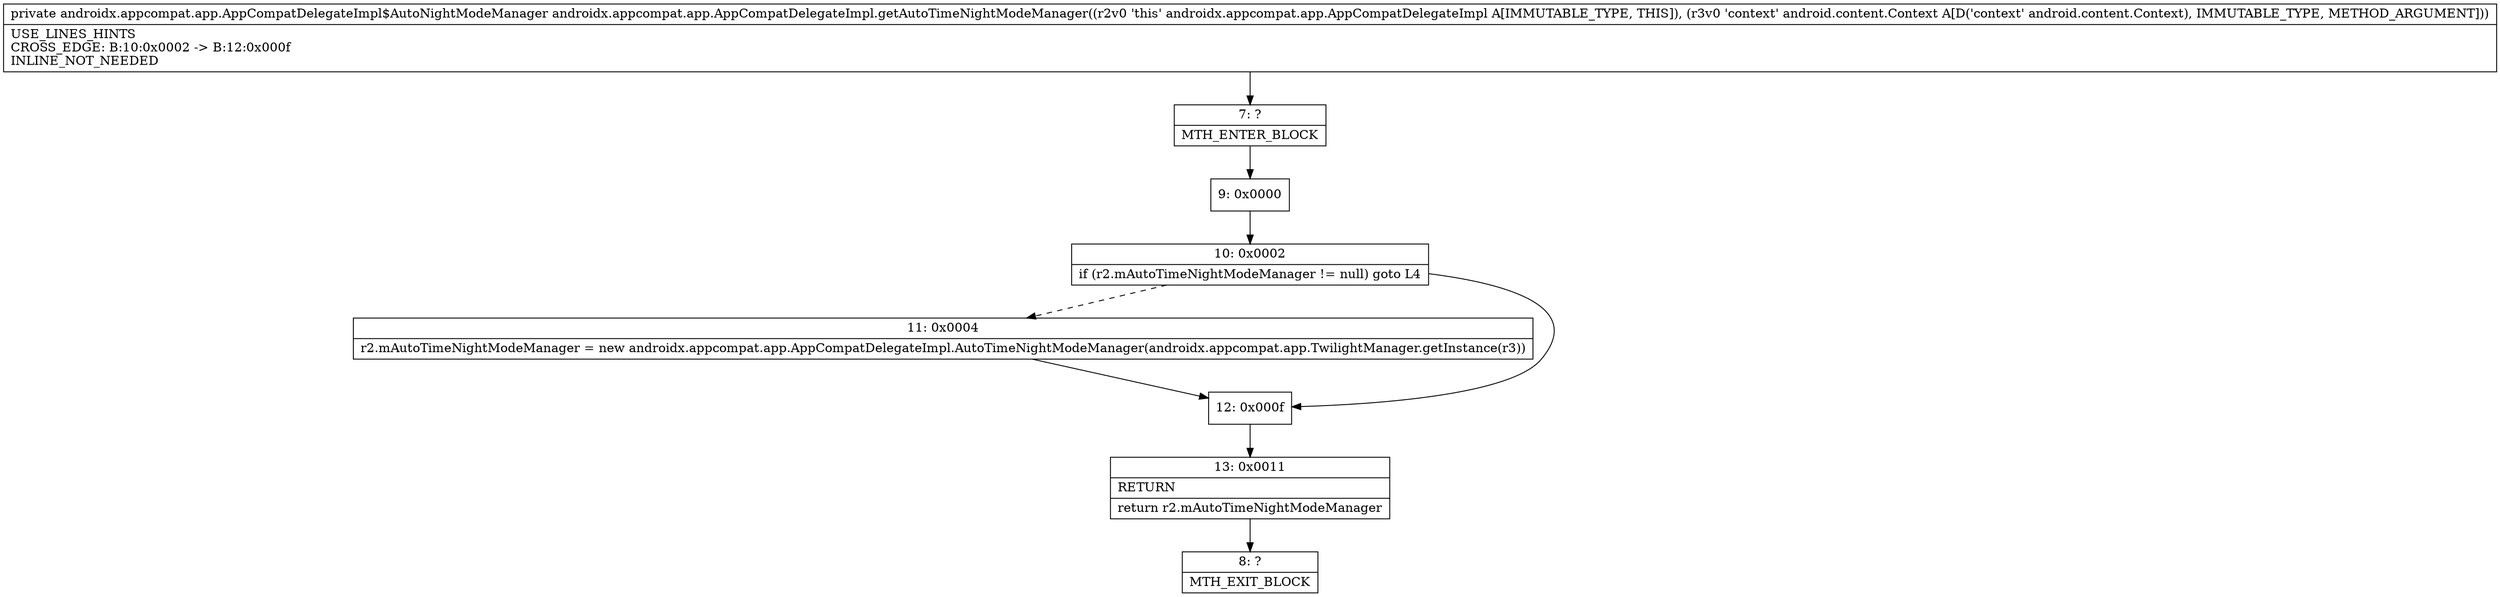 digraph "CFG forandroidx.appcompat.app.AppCompatDelegateImpl.getAutoTimeNightModeManager(Landroid\/content\/Context;)Landroidx\/appcompat\/app\/AppCompatDelegateImpl$AutoNightModeManager;" {
Node_7 [shape=record,label="{7\:\ ?|MTH_ENTER_BLOCK\l}"];
Node_9 [shape=record,label="{9\:\ 0x0000}"];
Node_10 [shape=record,label="{10\:\ 0x0002|if (r2.mAutoTimeNightModeManager != null) goto L4\l}"];
Node_11 [shape=record,label="{11\:\ 0x0004|r2.mAutoTimeNightModeManager = new androidx.appcompat.app.AppCompatDelegateImpl.AutoTimeNightModeManager(androidx.appcompat.app.TwilightManager.getInstance(r3))\l}"];
Node_12 [shape=record,label="{12\:\ 0x000f}"];
Node_13 [shape=record,label="{13\:\ 0x0011|RETURN\l|return r2.mAutoTimeNightModeManager\l}"];
Node_8 [shape=record,label="{8\:\ ?|MTH_EXIT_BLOCK\l}"];
MethodNode[shape=record,label="{private androidx.appcompat.app.AppCompatDelegateImpl$AutoNightModeManager androidx.appcompat.app.AppCompatDelegateImpl.getAutoTimeNightModeManager((r2v0 'this' androidx.appcompat.app.AppCompatDelegateImpl A[IMMUTABLE_TYPE, THIS]), (r3v0 'context' android.content.Context A[D('context' android.content.Context), IMMUTABLE_TYPE, METHOD_ARGUMENT]))  | USE_LINES_HINTS\lCROSS_EDGE: B:10:0x0002 \-\> B:12:0x000f\lINLINE_NOT_NEEDED\l}"];
MethodNode -> Node_7;Node_7 -> Node_9;
Node_9 -> Node_10;
Node_10 -> Node_11[style=dashed];
Node_10 -> Node_12;
Node_11 -> Node_12;
Node_12 -> Node_13;
Node_13 -> Node_8;
}

